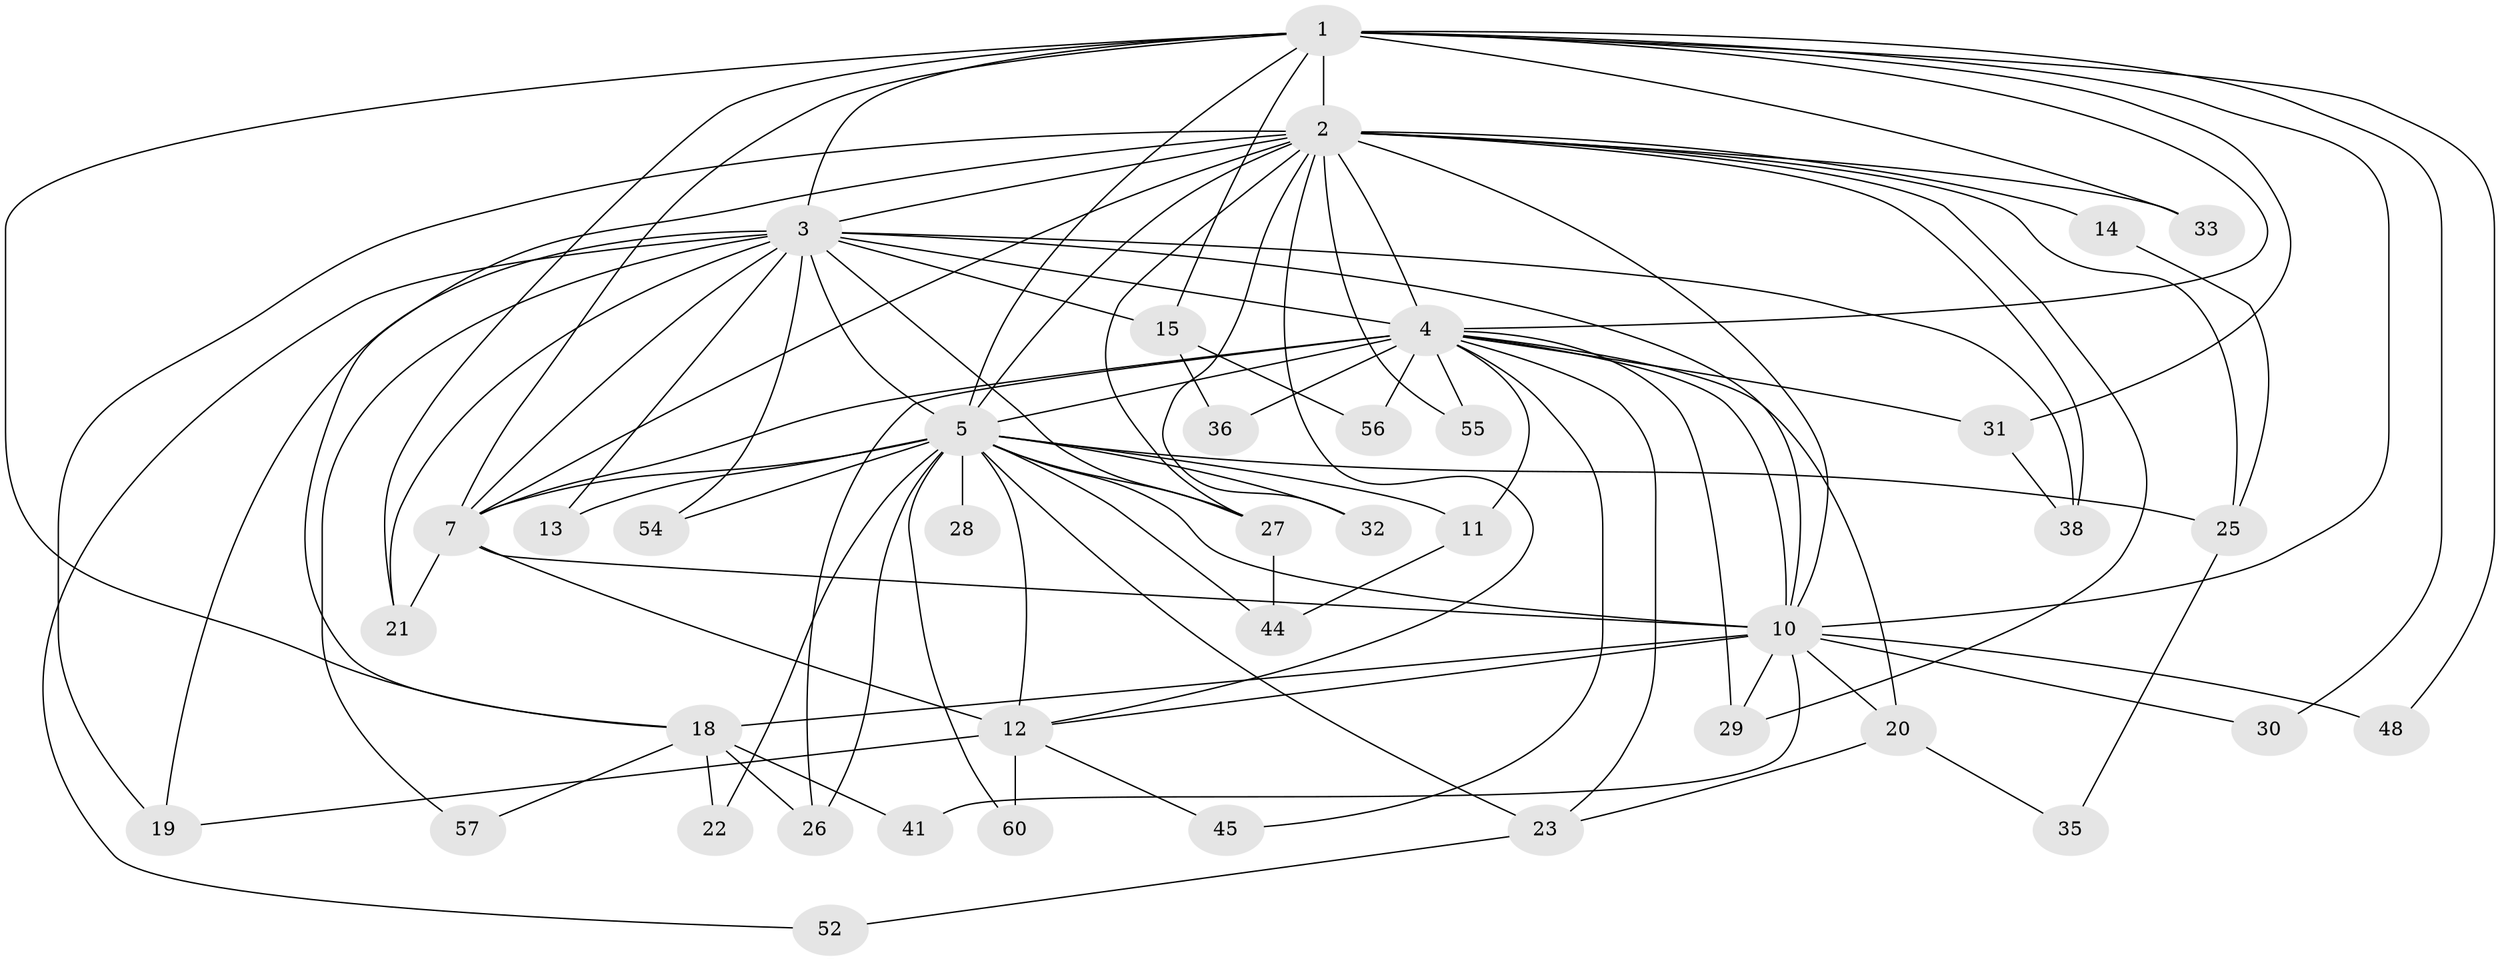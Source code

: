 // Generated by graph-tools (version 1.1) at 2025/23/03/03/25 07:23:44]
// undirected, 40 vertices, 97 edges
graph export_dot {
graph [start="1"]
  node [color=gray90,style=filled];
  1 [super="+59"];
  2 [super="+8"];
  3 [super="+16"];
  4 [super="+6"];
  5 [super="+9"];
  7 [super="+17"];
  10 [super="+40"];
  11 [super="+58"];
  12 [super="+24"];
  13;
  14 [super="+47"];
  15 [super="+46"];
  18 [super="+61"];
  19 [super="+51"];
  20 [super="+49"];
  21 [super="+37"];
  22 [super="+39"];
  23;
  25 [super="+43"];
  26 [super="+50"];
  27 [super="+34"];
  28;
  29 [super="+53"];
  30;
  31;
  32;
  33;
  35;
  36;
  38 [super="+42"];
  41;
  44;
  45;
  48;
  52;
  54;
  55;
  56;
  57;
  60;
  1 -- 2 [weight=2];
  1 -- 3;
  1 -- 4 [weight=2];
  1 -- 5 [weight=2];
  1 -- 7;
  1 -- 10;
  1 -- 15 [weight=2];
  1 -- 21;
  1 -- 30;
  1 -- 31;
  1 -- 33;
  1 -- 48;
  1 -- 18;
  2 -- 3 [weight=2];
  2 -- 4 [weight=4];
  2 -- 5 [weight=4];
  2 -- 7 [weight=2];
  2 -- 10 [weight=2];
  2 -- 12;
  2 -- 14 [weight=3];
  2 -- 18;
  2 -- 19;
  2 -- 32;
  2 -- 55;
  2 -- 33;
  2 -- 25;
  2 -- 29;
  2 -- 38;
  2 -- 27;
  3 -- 4 [weight=2];
  3 -- 5 [weight=3];
  3 -- 7;
  3 -- 10;
  3 -- 13;
  3 -- 15;
  3 -- 27;
  3 -- 38;
  3 -- 52;
  3 -- 54;
  3 -- 57;
  3 -- 19;
  3 -- 21;
  4 -- 5 [weight=4];
  4 -- 7 [weight=2];
  4 -- 10 [weight=2];
  4 -- 11;
  4 -- 20;
  4 -- 23;
  4 -- 26;
  4 -- 29;
  4 -- 31;
  4 -- 36;
  4 -- 55;
  4 -- 56;
  4 -- 45;
  5 -- 7 [weight=2];
  5 -- 10 [weight=3];
  5 -- 22 [weight=2];
  5 -- 23;
  5 -- 32;
  5 -- 44;
  5 -- 54;
  5 -- 11;
  5 -- 13;
  5 -- 28;
  5 -- 27;
  5 -- 60;
  5 -- 12;
  5 -- 25;
  5 -- 26;
  7 -- 10;
  7 -- 21;
  7 -- 12;
  10 -- 12;
  10 -- 18;
  10 -- 20;
  10 -- 30;
  10 -- 41;
  10 -- 48;
  10 -- 29;
  11 -- 44;
  12 -- 45;
  12 -- 60;
  12 -- 19;
  14 -- 25;
  15 -- 36;
  15 -- 56;
  18 -- 22;
  18 -- 26 [weight=2];
  18 -- 41;
  18 -- 57;
  20 -- 35;
  20 -- 23;
  23 -- 52;
  25 -- 35;
  27 -- 44;
  31 -- 38;
}
